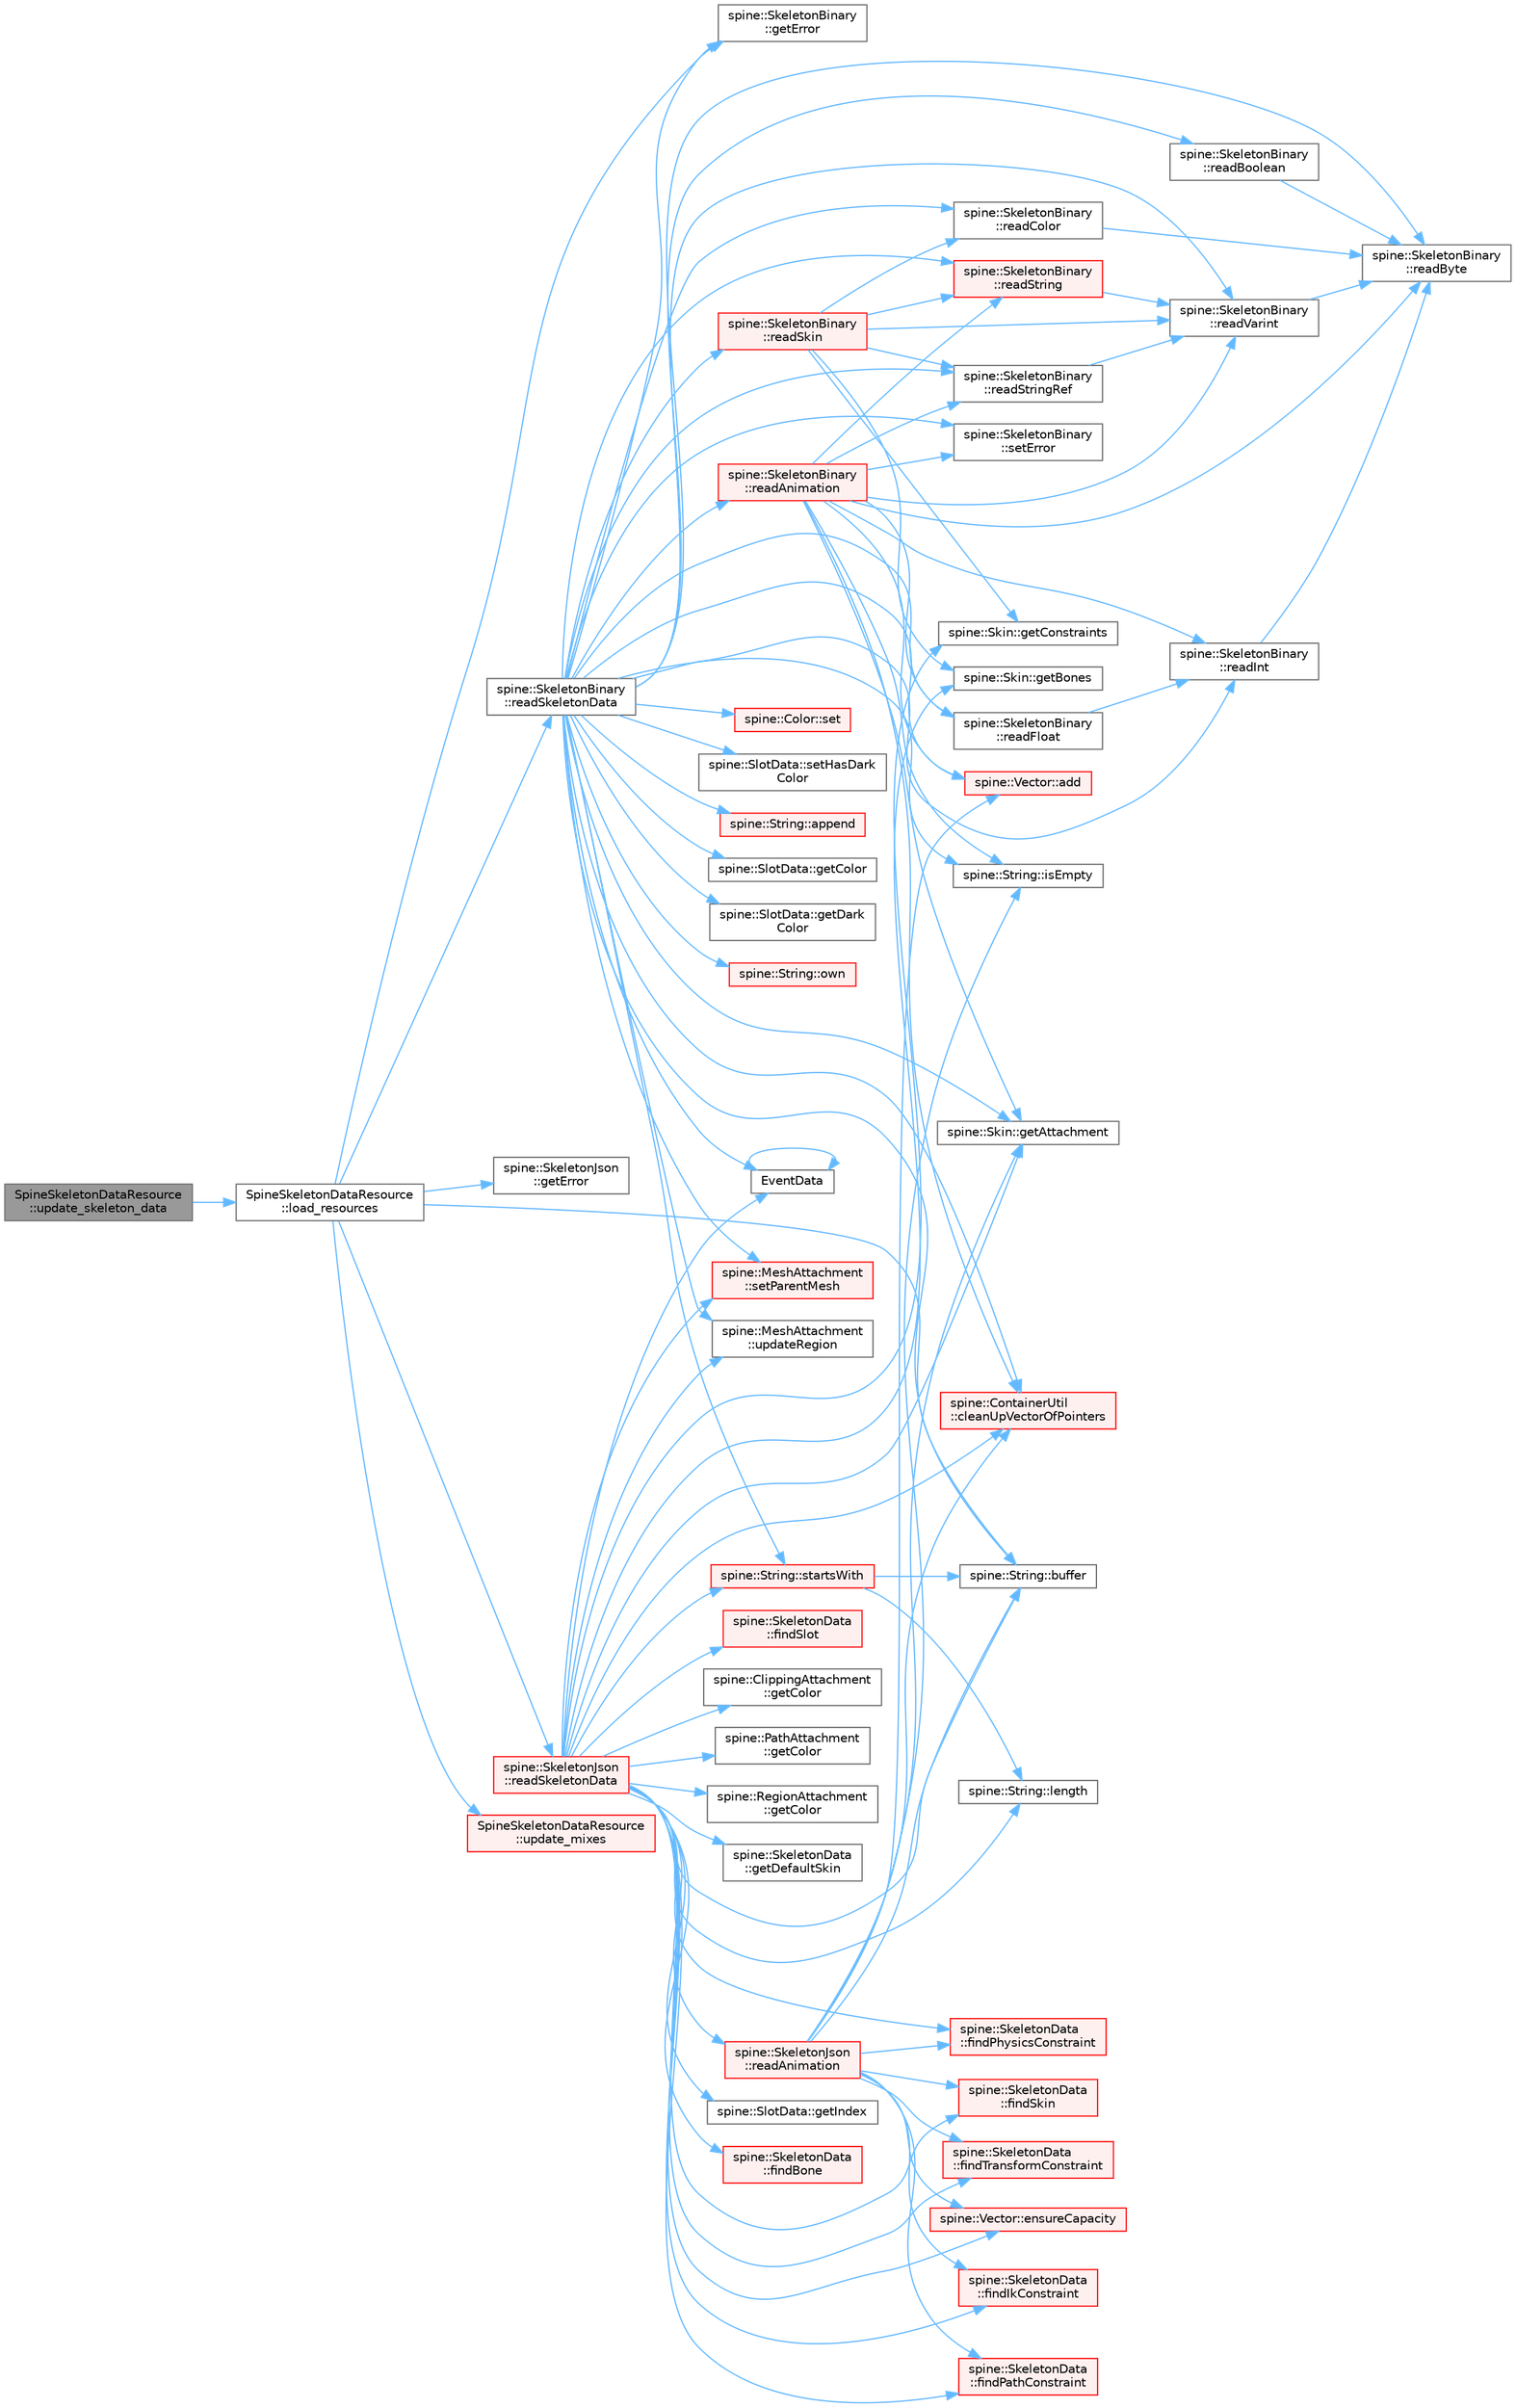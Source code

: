digraph "SpineSkeletonDataResource::update_skeleton_data"
{
 // LATEX_PDF_SIZE
  bgcolor="transparent";
  edge [fontname=Helvetica,fontsize=10,labelfontname=Helvetica,labelfontsize=10];
  node [fontname=Helvetica,fontsize=10,shape=box,height=0.2,width=0.4];
  rankdir="LR";
  Node1 [id="Node000001",label="SpineSkeletonDataResource\l::update_skeleton_data",height=0.2,width=0.4,color="gray40", fillcolor="grey60", style="filled", fontcolor="black",tooltip=" "];
  Node1 -> Node2 [id="edge1_Node000001_Node000002",color="steelblue1",style="solid",tooltip=" "];
  Node2 [id="Node000002",label="SpineSkeletonDataResource\l::load_resources",height=0.2,width=0.4,color="grey40", fillcolor="white", style="filled",URL="$class_spine_skeleton_data_resource.html#aff905a4343f3f849a8e719ae28c34432",tooltip=" "];
  Node2 -> Node3 [id="edge2_Node000002_Node000003",color="steelblue1",style="solid",tooltip=" "];
  Node3 [id="Node000003",label="spine::String::buffer",height=0.2,width=0.4,color="grey40", fillcolor="white", style="filled",URL="$classspine_1_1_string.html#a7a6a5c45e2a732eb90cedf07434315b0",tooltip=" "];
  Node2 -> Node4 [id="edge3_Node000002_Node000004",color="steelblue1",style="solid",tooltip=" "];
  Node4 [id="Node000004",label="spine::SkeletonBinary\l::getError",height=0.2,width=0.4,color="grey40", fillcolor="white", style="filled",URL="$classspine_1_1_skeleton_binary.html#a5a2736aa51c89fd9a0dd15dcc5c50ceb",tooltip=" "];
  Node2 -> Node5 [id="edge4_Node000002_Node000005",color="steelblue1",style="solid",tooltip=" "];
  Node5 [id="Node000005",label="spine::SkeletonJson\l::getError",height=0.2,width=0.4,color="grey40", fillcolor="white", style="filled",URL="$classspine_1_1_skeleton_json.html#acd6a88e835d0e64c7f95be671961dc4d",tooltip=" "];
  Node2 -> Node6 [id="edge5_Node000002_Node000006",color="steelblue1",style="solid",tooltip=" "];
  Node6 [id="Node000006",label="spine::SkeletonBinary\l::readSkeletonData",height=0.2,width=0.4,color="grey40", fillcolor="white", style="filled",URL="$classspine_1_1_skeleton_binary.html#a68d722847b910e1b23ed086df8aa5ff9",tooltip=" "];
  Node6 -> Node7 [id="edge6_Node000006_Node000007",color="steelblue1",style="solid",tooltip=" "];
  Node7 [id="Node000007",label="spine::Vector::add",height=0.2,width=0.4,color="red", fillcolor="#FFF0F0", style="filled",URL="$classspine_1_1_vector.html#ae2e7551c569fe19dd9d4528e2eaaf940",tooltip=" "];
  Node6 -> Node14 [id="edge7_Node000006_Node000014",color="steelblue1",style="solid",tooltip=" "];
  Node14 [id="Node000014",label="spine::String::append",height=0.2,width=0.4,color="red", fillcolor="#FFF0F0", style="filled",URL="$classspine_1_1_string.html#a9ac15fee0bcaa5a01590b5f977a951a4",tooltip=" "];
  Node6 -> Node3 [id="edge8_Node000006_Node000003",color="steelblue1",style="solid",tooltip=" "];
  Node6 -> Node16 [id="edge9_Node000006_Node000016",color="steelblue1",style="solid",tooltip=" "];
  Node16 [id="Node000016",label="spine::ContainerUtil\l::cleanUpVectorOfPointers",height=0.2,width=0.4,color="red", fillcolor="#FFF0F0", style="filled",URL="$classspine_1_1_container_util.html#a2e7cff4eb3faa8d89515842f46220c07",tooltip=" "];
  Node6 -> Node20 [id="edge10_Node000006_Node000020",color="steelblue1",style="solid",tooltip=" "];
  Node20 [id="Node000020",label="EventData",height=0.2,width=0.4,color="grey40", fillcolor="white", style="filled",URL="$etw_8h.html#a1150dca5d1943d5e54ad4071d4aa36b9",tooltip=" "];
  Node20 -> Node20 [id="edge11_Node000020_Node000020",color="steelblue1",style="solid",tooltip=" "];
  Node6 -> Node21 [id="edge12_Node000006_Node000021",color="steelblue1",style="solid",tooltip=" "];
  Node21 [id="Node000021",label="spine::Skin::getAttachment",height=0.2,width=0.4,color="grey40", fillcolor="white", style="filled",URL="$classspine_1_1_skin.html#ad55ba7c96a22601f7c943d503ff29c04",tooltip="Returns the attachment for the specified slot index and name, or NULL."];
  Node6 -> Node22 [id="edge13_Node000006_Node000022",color="steelblue1",style="solid",tooltip=" "];
  Node22 [id="Node000022",label="spine::SlotData::getColor",height=0.2,width=0.4,color="grey40", fillcolor="white", style="filled",URL="$classspine_1_1_slot_data.html#abda65416906159c245642f0da8b7de78",tooltip=" "];
  Node6 -> Node23 [id="edge14_Node000006_Node000023",color="steelblue1",style="solid",tooltip=" "];
  Node23 [id="Node000023",label="spine::SlotData::getDark\lColor",height=0.2,width=0.4,color="grey40", fillcolor="white", style="filled",URL="$classspine_1_1_slot_data.html#a40b7cd02886a78fc6b69f756b717f4df",tooltip=" "];
  Node6 -> Node4 [id="edge15_Node000006_Node000004",color="steelblue1",style="solid",tooltip=" "];
  Node6 -> Node24 [id="edge16_Node000006_Node000024",color="steelblue1",style="solid",tooltip=" "];
  Node24 [id="Node000024",label="spine::String::isEmpty",height=0.2,width=0.4,color="grey40", fillcolor="white", style="filled",URL="$classspine_1_1_string.html#a8f667117a263cb9f536c57c49a52cac7",tooltip=" "];
  Node6 -> Node25 [id="edge17_Node000006_Node000025",color="steelblue1",style="solid",tooltip=" "];
  Node25 [id="Node000025",label="spine::String::own",height=0.2,width=0.4,color="red", fillcolor="#FFF0F0", style="filled",URL="$classspine_1_1_string.html#a83d95fb1a412b1ac51cfb27a69533732",tooltip=" "];
  Node6 -> Node27 [id="edge18_Node000006_Node000027",color="steelblue1",style="solid",tooltip=" "];
  Node27 [id="Node000027",label="spine::SkeletonBinary\l::readAnimation",height=0.2,width=0.4,color="red", fillcolor="#FFF0F0", style="filled",URL="$classspine_1_1_skeleton_binary.html#ae48ba54d8d4a4aed8c1c5c38f5d7ce74",tooltip=" "];
  Node27 -> Node7 [id="edge19_Node000027_Node000007",color="steelblue1",style="solid",tooltip=" "];
  Node27 -> Node16 [id="edge20_Node000027_Node000016",color="steelblue1",style="solid",tooltip=" "];
  Node27 -> Node21 [id="edge21_Node000027_Node000021",color="steelblue1",style="solid",tooltip=" "];
  Node27 -> Node24 [id="edge22_Node000027_Node000024",color="steelblue1",style="solid",tooltip=" "];
  Node27 -> Node36 [id="edge23_Node000027_Node000036",color="steelblue1",style="solid",tooltip=" "];
  Node36 [id="Node000036",label="spine::SkeletonBinary\l::readByte",height=0.2,width=0.4,color="grey40", fillcolor="white", style="filled",URL="$classspine_1_1_skeleton_binary.html#a095661fffac6234e86a172f8c5aeddcb",tooltip=" "];
  Node27 -> Node37 [id="edge24_Node000027_Node000037",color="steelblue1",style="solid",tooltip=" "];
  Node37 [id="Node000037",label="spine::SkeletonBinary\l::readFloat",height=0.2,width=0.4,color="grey40", fillcolor="white", style="filled",URL="$classspine_1_1_skeleton_binary.html#ac8ba35026e33ea8352940c49334d0f97",tooltip=" "];
  Node37 -> Node38 [id="edge25_Node000037_Node000038",color="steelblue1",style="solid",tooltip=" "];
  Node38 [id="Node000038",label="spine::SkeletonBinary\l::readInt",height=0.2,width=0.4,color="grey40", fillcolor="white", style="filled",URL="$classspine_1_1_skeleton_binary.html#a62f0f3bf22303a9b45be9845d23e7365",tooltip=" "];
  Node38 -> Node36 [id="edge26_Node000038_Node000036",color="steelblue1",style="solid",tooltip=" "];
  Node27 -> Node38 [id="edge27_Node000027_Node000038",color="steelblue1",style="solid",tooltip=" "];
  Node27 -> Node40 [id="edge28_Node000027_Node000040",color="steelblue1",style="solid",tooltip=" "];
  Node40 [id="Node000040",label="spine::SkeletonBinary\l::readString",height=0.2,width=0.4,color="red", fillcolor="#FFF0F0", style="filled",URL="$classspine_1_1_skeleton_binary.html#a7ad5463859fc0ed56595bfad5c53996c",tooltip=" "];
  Node40 -> Node42 [id="edge29_Node000040_Node000042",color="steelblue1",style="solid",tooltip=" "];
  Node42 [id="Node000042",label="spine::SkeletonBinary\l::readVarint",height=0.2,width=0.4,color="grey40", fillcolor="white", style="filled",URL="$classspine_1_1_skeleton_binary.html#ae9711cebdda38bd5ece8a716e31aae26",tooltip=" "];
  Node42 -> Node36 [id="edge30_Node000042_Node000036",color="steelblue1",style="solid",tooltip=" "];
  Node27 -> Node43 [id="edge31_Node000027_Node000043",color="steelblue1",style="solid",tooltip=" "];
  Node43 [id="Node000043",label="spine::SkeletonBinary\l::readStringRef",height=0.2,width=0.4,color="grey40", fillcolor="white", style="filled",URL="$classspine_1_1_skeleton_binary.html#a6334309ba98869a5d248e50d59f1435f",tooltip=" "];
  Node43 -> Node42 [id="edge32_Node000043_Node000042",color="steelblue1",style="solid",tooltip=" "];
  Node27 -> Node42 [id="edge33_Node000027_Node000042",color="steelblue1",style="solid",tooltip=" "];
  Node27 -> Node51 [id="edge34_Node000027_Node000051",color="steelblue1",style="solid",tooltip=" "];
  Node51 [id="Node000051",label="spine::SkeletonBinary\l::setError",height=0.2,width=0.4,color="grey40", fillcolor="white", style="filled",URL="$classspine_1_1_skeleton_binary.html#a347d48f7c29d044b1c32f23cd9654b83",tooltip=" "];
  Node6 -> Node67 [id="edge35_Node000006_Node000067",color="steelblue1",style="solid",tooltip=" "];
  Node67 [id="Node000067",label="spine::SkeletonBinary\l::readBoolean",height=0.2,width=0.4,color="grey40", fillcolor="white", style="filled",URL="$classspine_1_1_skeleton_binary.html#a15850bb66df2c0c0755d73083cff3d02",tooltip=" "];
  Node67 -> Node36 [id="edge36_Node000067_Node000036",color="steelblue1",style="solid",tooltip=" "];
  Node6 -> Node36 [id="edge37_Node000006_Node000036",color="steelblue1",style="solid",tooltip=" "];
  Node6 -> Node68 [id="edge38_Node000006_Node000068",color="steelblue1",style="solid",tooltip=" "];
  Node68 [id="Node000068",label="spine::SkeletonBinary\l::readColor",height=0.2,width=0.4,color="grey40", fillcolor="white", style="filled",URL="$classspine_1_1_skeleton_binary.html#aebe813dca14431e105464a5b82cdc439",tooltip=" "];
  Node68 -> Node36 [id="edge39_Node000068_Node000036",color="steelblue1",style="solid",tooltip=" "];
  Node6 -> Node37 [id="edge40_Node000006_Node000037",color="steelblue1",style="solid",tooltip=" "];
  Node6 -> Node38 [id="edge41_Node000006_Node000038",color="steelblue1",style="solid",tooltip=" "];
  Node6 -> Node69 [id="edge42_Node000006_Node000069",color="steelblue1",style="solid",tooltip=" "];
  Node69 [id="Node000069",label="spine::SkeletonBinary\l::readSkin",height=0.2,width=0.4,color="red", fillcolor="#FFF0F0", style="filled",URL="$classspine_1_1_skeleton_binary.html#acb551edd7c737215e10d2e94bdca5dbc",tooltip=" "];
  Node69 -> Node70 [id="edge43_Node000069_Node000070",color="steelblue1",style="solid",tooltip=" "];
  Node70 [id="Node000070",label="spine::Skin::getBones",height=0.2,width=0.4,color="grey40", fillcolor="white", style="filled",URL="$classspine_1_1_skin.html#ac5e7ef94300c4f8dea479e565874aed5",tooltip=" "];
  Node69 -> Node72 [id="edge44_Node000069_Node000072",color="steelblue1",style="solid",tooltip=" "];
  Node72 [id="Node000072",label="spine::Skin::getConstraints",height=0.2,width=0.4,color="grey40", fillcolor="white", style="filled",URL="$classspine_1_1_skin.html#af55270c73e433a301514a54197d59ca8",tooltip=" "];
  Node69 -> Node68 [id="edge45_Node000069_Node000068",color="steelblue1",style="solid",tooltip=" "];
  Node69 -> Node40 [id="edge46_Node000069_Node000040",color="steelblue1",style="solid",tooltip=" "];
  Node69 -> Node43 [id="edge47_Node000069_Node000043",color="steelblue1",style="solid",tooltip=" "];
  Node69 -> Node42 [id="edge48_Node000069_Node000042",color="steelblue1",style="solid",tooltip=" "];
  Node6 -> Node40 [id="edge49_Node000006_Node000040",color="steelblue1",style="solid",tooltip=" "];
  Node6 -> Node43 [id="edge50_Node000006_Node000043",color="steelblue1",style="solid",tooltip=" "];
  Node6 -> Node42 [id="edge51_Node000006_Node000042",color="steelblue1",style="solid",tooltip=" "];
  Node6 -> Node82 [id="edge52_Node000006_Node000082",color="steelblue1",style="solid",tooltip=" "];
  Node82 [id="Node000082",label="spine::Color::set",height=0.2,width=0.4,color="red", fillcolor="#FFF0F0", style="filled",URL="$classspine_1_1_color.html#ab6f958efe5b82e1edbeac3b39997a6bc",tooltip=" "];
  Node6 -> Node51 [id="edge53_Node000006_Node000051",color="steelblue1",style="solid",tooltip=" "];
  Node6 -> Node92 [id="edge54_Node000006_Node000092",color="steelblue1",style="solid",tooltip=" "];
  Node92 [id="Node000092",label="spine::SlotData::setHasDark\lColor",height=0.2,width=0.4,color="grey40", fillcolor="white", style="filled",URL="$classspine_1_1_slot_data.html#af50aab94a6e6663c29a8c80ae01990d9",tooltip=" "];
  Node6 -> Node93 [id="edge55_Node000006_Node000093",color="steelblue1",style="solid",tooltip=" "];
  Node93 [id="Node000093",label="spine::MeshAttachment\l::setParentMesh",height=0.2,width=0.4,color="red", fillcolor="#FFF0F0", style="filled",URL="$classspine_1_1_mesh_attachment.html#ad2d6ee80f36bd1535beabef075117d03",tooltip=" "];
  Node6 -> Node98 [id="edge56_Node000006_Node000098",color="steelblue1",style="solid",tooltip=" "];
  Node98 [id="Node000098",label="spine::String::startsWith",height=0.2,width=0.4,color="red", fillcolor="#FFF0F0", style="filled",URL="$classspine_1_1_string.html#aa09e1f3a358f17e9a010178a7d46929e",tooltip=" "];
  Node98 -> Node3 [id="edge57_Node000098_Node000003",color="steelblue1",style="solid",tooltip=" "];
  Node98 -> Node99 [id="edge58_Node000098_Node000099",color="steelblue1",style="solid",tooltip=" "];
  Node99 [id="Node000099",label="spine::String::length",height=0.2,width=0.4,color="grey40", fillcolor="white", style="filled",URL="$classspine_1_1_string.html#a9202816c29d44fa9aba519445312b05a",tooltip=" "];
  Node6 -> Node100 [id="edge59_Node000006_Node000100",color="steelblue1",style="solid",tooltip=" "];
  Node100 [id="Node000100",label="spine::MeshAttachment\l::updateRegion",height=0.2,width=0.4,color="grey40", fillcolor="white", style="filled",URL="$classspine_1_1_mesh_attachment.html#a3d053a9ee851dfcc8b74d75823ab1544",tooltip=" "];
  Node2 -> Node101 [id="edge60_Node000002_Node000101",color="steelblue1",style="solid",tooltip=" "];
  Node101 [id="Node000101",label="spine::SkeletonJson\l::readSkeletonData",height=0.2,width=0.4,color="red", fillcolor="#FFF0F0", style="filled",URL="$classspine_1_1_skeleton_json.html#a551144e8e2bab817514d6f3c47447637",tooltip=" "];
  Node101 -> Node3 [id="edge61_Node000101_Node000003",color="steelblue1",style="solid",tooltip=" "];
  Node101 -> Node16 [id="edge62_Node000101_Node000016",color="steelblue1",style="solid",tooltip=" "];
  Node101 -> Node31 [id="edge63_Node000101_Node000031",color="steelblue1",style="solid",tooltip=" "];
  Node31 [id="Node000031",label="spine::Vector::ensureCapacity",height=0.2,width=0.4,color="red", fillcolor="#FFF0F0", style="filled",URL="$classspine_1_1_vector.html#ac9cc83a60e188cfb07e824c4eb742e53",tooltip=" "];
  Node101 -> Node20 [id="edge64_Node000101_Node000020",color="steelblue1",style="solid",tooltip=" "];
  Node101 -> Node102 [id="edge65_Node000101_Node000102",color="steelblue1",style="solid",tooltip=" "];
  Node102 [id="Node000102",label="spine::SkeletonData\l::findBone",height=0.2,width=0.4,color="red", fillcolor="#FFF0F0", style="filled",URL="$classspine_1_1_skeleton_data.html#a9a7c4b358ba763771410e7c66f6c3400",tooltip=" "];
  Node101 -> Node104 [id="edge66_Node000101_Node000104",color="steelblue1",style="solid",tooltip=" "];
  Node104 [id="Node000104",label="spine::SkeletonData\l::findIkConstraint",height=0.2,width=0.4,color="red", fillcolor="#FFF0F0", style="filled",URL="$classspine_1_1_skeleton_data.html#a4107fef651c3d43189092f2f8e069616",tooltip=" "];
  Node101 -> Node105 [id="edge67_Node000101_Node000105",color="steelblue1",style="solid",tooltip=" "];
  Node105 [id="Node000105",label="spine::SkeletonData\l::findPathConstraint",height=0.2,width=0.4,color="red", fillcolor="#FFF0F0", style="filled",URL="$classspine_1_1_skeleton_data.html#ae4b4fc7a28f85e9738ad4b59e49cf655",tooltip=" "];
  Node101 -> Node106 [id="edge68_Node000101_Node000106",color="steelblue1",style="solid",tooltip=" "];
  Node106 [id="Node000106",label="spine::SkeletonData\l::findPhysicsConstraint",height=0.2,width=0.4,color="red", fillcolor="#FFF0F0", style="filled",URL="$classspine_1_1_skeleton_data.html#ab0eda35da70bac828472b322d2eba7a9",tooltip=" "];
  Node101 -> Node107 [id="edge69_Node000101_Node000107",color="steelblue1",style="solid",tooltip=" "];
  Node107 [id="Node000107",label="spine::SkeletonData\l::findSkin",height=0.2,width=0.4,color="red", fillcolor="#FFF0F0", style="filled",URL="$classspine_1_1_skeleton_data.html#accfdc319763dfb9cd90caf20f96d1e47",tooltip=" "];
  Node101 -> Node108 [id="edge70_Node000101_Node000108",color="steelblue1",style="solid",tooltip=" "];
  Node108 [id="Node000108",label="spine::SkeletonData\l::findSlot",height=0.2,width=0.4,color="red", fillcolor="#FFF0F0", style="filled",URL="$classspine_1_1_skeleton_data.html#ae3e3a12daeb2107571224d382f739f76",tooltip=" "];
  Node101 -> Node109 [id="edge71_Node000101_Node000109",color="steelblue1",style="solid",tooltip=" "];
  Node109 [id="Node000109",label="spine::SkeletonData\l::findTransformConstraint",height=0.2,width=0.4,color="red", fillcolor="#FFF0F0", style="filled",URL="$classspine_1_1_skeleton_data.html#a170d7a2beae531b08a4eb5b24d5e6897",tooltip=" "];
  Node101 -> Node21 [id="edge72_Node000101_Node000021",color="steelblue1",style="solid",tooltip=" "];
  Node101 -> Node70 [id="edge73_Node000101_Node000070",color="steelblue1",style="solid",tooltip=" "];
  Node101 -> Node75 [id="edge74_Node000101_Node000075",color="steelblue1",style="solid",tooltip=" "];
  Node75 [id="Node000075",label="spine::ClippingAttachment\l::getColor",height=0.2,width=0.4,color="grey40", fillcolor="white", style="filled",URL="$classspine_1_1_clipping_attachment.html#a4af61e7abfbaae7518ffca38c33ba815",tooltip=" "];
  Node101 -> Node110 [id="edge75_Node000101_Node000110",color="steelblue1",style="solid",tooltip=" "];
  Node110 [id="Node000110",label="spine::PathAttachment\l::getColor",height=0.2,width=0.4,color="grey40", fillcolor="white", style="filled",URL="$classspine_1_1_path_attachment.html#a2453e791a7ccabb730c91778189ae89d",tooltip=" "];
  Node101 -> Node76 [id="edge76_Node000101_Node000076",color="steelblue1",style="solid",tooltip=" "];
  Node76 [id="Node000076",label="spine::RegionAttachment\l::getColor",height=0.2,width=0.4,color="grey40", fillcolor="white", style="filled",URL="$classspine_1_1_region_attachment.html#ab7f22bbc560f9c046b8076ff970a38c5",tooltip=" "];
  Node101 -> Node72 [id="edge77_Node000101_Node000072",color="steelblue1",style="solid",tooltip=" "];
  Node101 -> Node111 [id="edge78_Node000101_Node000111",color="steelblue1",style="solid",tooltip=" "];
  Node111 [id="Node000111",label="spine::SkeletonData\l::getDefaultSkin",height=0.2,width=0.4,color="grey40", fillcolor="white", style="filled",URL="$classspine_1_1_skeleton_data.html#a039e328ed3cbf2f8508ea93faa8069b7",tooltip=" "];
  Node101 -> Node112 [id="edge79_Node000101_Node000112",color="steelblue1",style="solid",tooltip=" "];
  Node112 [id="Node000112",label="spine::SlotData::getIndex",height=0.2,width=0.4,color="grey40", fillcolor="white", style="filled",URL="$classspine_1_1_slot_data.html#a95f7359a40b73da709886c53a6202013",tooltip=" "];
  Node101 -> Node99 [id="edge80_Node000101_Node000099",color="steelblue1",style="solid",tooltip=" "];
  Node101 -> Node113 [id="edge81_Node000101_Node000113",color="steelblue1",style="solid",tooltip=" "];
  Node113 [id="Node000113",label="spine::SkeletonJson\l::readAnimation",height=0.2,width=0.4,color="red", fillcolor="#FFF0F0", style="filled",URL="$classspine_1_1_skeleton_json.html#aebd879d3f7ef433cbadd3f804db5daac",tooltip=" "];
  Node113 -> Node7 [id="edge82_Node000113_Node000007",color="steelblue1",style="solid",tooltip=" "];
  Node113 -> Node3 [id="edge83_Node000113_Node000003",color="steelblue1",style="solid",tooltip=" "];
  Node113 -> Node16 [id="edge84_Node000113_Node000016",color="steelblue1",style="solid",tooltip=" "];
  Node113 -> Node31 [id="edge85_Node000113_Node000031",color="steelblue1",style="solid",tooltip=" "];
  Node113 -> Node104 [id="edge86_Node000113_Node000104",color="steelblue1",style="solid",tooltip=" "];
  Node113 -> Node105 [id="edge87_Node000113_Node000105",color="steelblue1",style="solid",tooltip=" "];
  Node113 -> Node106 [id="edge88_Node000113_Node000106",color="steelblue1",style="solid",tooltip=" "];
  Node113 -> Node107 [id="edge89_Node000113_Node000107",color="steelblue1",style="solid",tooltip=" "];
  Node113 -> Node109 [id="edge90_Node000113_Node000109",color="steelblue1",style="solid",tooltip=" "];
  Node113 -> Node21 [id="edge91_Node000113_Node000021",color="steelblue1",style="solid",tooltip=" "];
  Node113 -> Node24 [id="edge92_Node000113_Node000024",color="steelblue1",style="solid",tooltip=" "];
  Node101 -> Node93 [id="edge93_Node000101_Node000093",color="steelblue1",style="solid",tooltip=" "];
  Node101 -> Node98 [id="edge94_Node000101_Node000098",color="steelblue1",style="solid",tooltip=" "];
  Node101 -> Node100 [id="edge95_Node000101_Node000100",color="steelblue1",style="solid",tooltip=" "];
  Node2 -> Node126 [id="edge96_Node000002_Node000126",color="steelblue1",style="solid",tooltip=" "];
  Node126 [id="Node000126",label="SpineSkeletonDataResource\l::update_mixes",height=0.2,width=0.4,color="red", fillcolor="#FFF0F0", style="filled",URL="$class_spine_skeleton_data_resource.html#a002e3b29700c1ba3fa3f669cbde78878",tooltip=" "];
}
